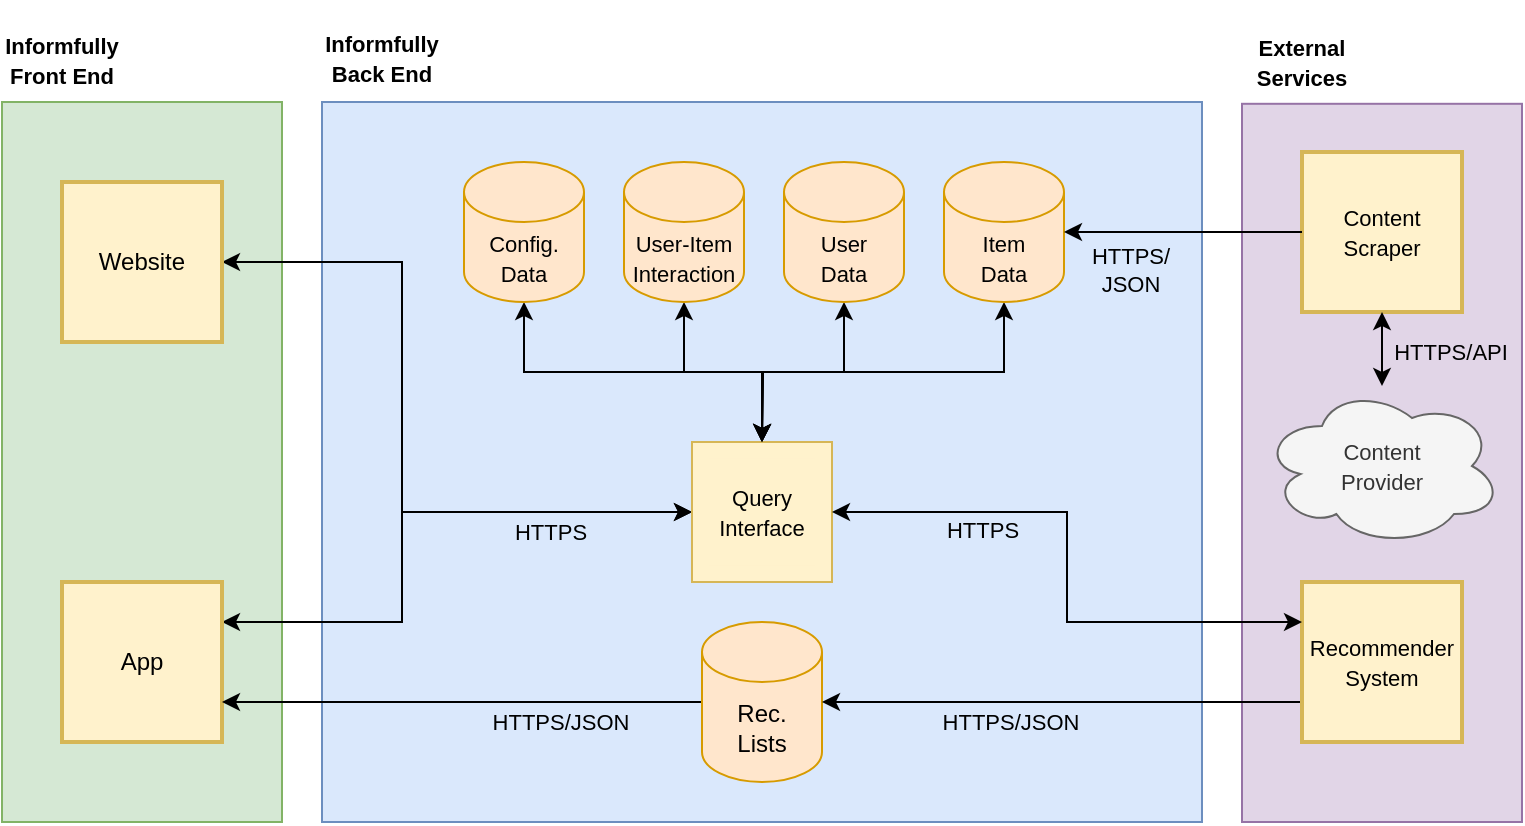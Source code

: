 <mxfile version="26.0.16">
  <diagram id="dHzwJemqmbaH25j9eEfk" name="Page-1">
    <mxGraphModel dx="1668" dy="256" grid="1" gridSize="10" guides="1" tooltips="1" connect="1" arrows="1" fold="1" page="1" pageScale="1" pageWidth="1100" pageHeight="850" math="0" shadow="0">
      <root>
        <mxCell id="0" />
        <mxCell id="1" parent="0" />
        <mxCell id="8fs1fNLYahmGX1iR9yGl-5" value="" style="rounded=0;whiteSpace=wrap;html=1;fillColor=#dae8fc;strokeColor=#6c8ebf;fontStyle=0" parent="1" vertex="1">
          <mxGeometry x="340" y="1114" width="440" height="360" as="geometry" />
        </mxCell>
        <mxCell id="8fs1fNLYahmGX1iR9yGl-14" value="" style="rounded=0;whiteSpace=wrap;html=1;fillColor=#e1d5e7;strokeColor=#9673a6;fontStyle=0" parent="1" vertex="1">
          <mxGeometry x="800" y="1114.9" width="140" height="359.1" as="geometry" />
        </mxCell>
        <mxCell id="8fs1fNLYahmGX1iR9yGl-3" value="" style="rounded=0;whiteSpace=wrap;html=1;fillColor=#d5e8d4;strokeColor=#82b366;fontStyle=0" parent="1" vertex="1">
          <mxGeometry x="180" y="1114" width="140" height="360" as="geometry" />
        </mxCell>
        <mxCell id="8fs1fNLYahmGX1iR9yGl-4" value="&lt;font style=&quot;font-size: 11px&quot;&gt;&lt;br&gt;Informfully&lt;br&gt;Front End&lt;/font&gt;" style="text;html=1;strokeColor=none;fillColor=none;align=center;verticalAlign=middle;whiteSpace=wrap;rounded=0;fontStyle=1" parent="1" vertex="1">
          <mxGeometry x="180" y="1075" width="60" height="21" as="geometry" />
        </mxCell>
        <mxCell id="8fs1fNLYahmGX1iR9yGl-6" value="&lt;font style=&quot;font-size: 11px&quot;&gt;&lt;br&gt;Informfully&lt;br&gt;Back End&lt;/font&gt;&lt;div&gt;&lt;/div&gt;" style="text;html=1;strokeColor=none;fillColor=none;align=center;verticalAlign=middle;whiteSpace=wrap;rounded=0;fontStyle=1" parent="1" vertex="1">
          <mxGeometry x="340" y="1075" width="60" height="20" as="geometry" />
        </mxCell>
        <mxCell id="rVq0KYXmAg18AdFdW1Ko-9" style="edgeStyle=orthogonalEdgeStyle;rounded=0;orthogonalLoop=1;jettySize=auto;html=1;exitX=1;exitY=0.25;exitDx=0;exitDy=0;entryX=0;entryY=0.5;entryDx=0;entryDy=0;startArrow=classic;startFill=1;strokeWidth=1;fontStyle=0" parent="1" source="8fs1fNLYahmGX1iR9yGl-7" target="RlrXOeXsrl_2WmTdLoJ5-54" edge="1">
          <mxGeometry relative="1" as="geometry">
            <Array as="points">
              <mxPoint x="380" y="1374" />
              <mxPoint x="380" y="1319" />
            </Array>
          </mxGeometry>
        </mxCell>
        <mxCell id="8fs1fNLYahmGX1iR9yGl-7" value="App" style="whiteSpace=wrap;html=1;aspect=fixed;fillColor=#fff2cc;strokeColor=#d6b656;strokeWidth=2;fontStyle=0" parent="1" vertex="1">
          <mxGeometry x="210" y="1354" width="80" height="80" as="geometry" />
        </mxCell>
        <mxCell id="rVq0KYXmAg18AdFdW1Ko-8" value="HTTPS" style="edgeStyle=orthogonalEdgeStyle;rounded=0;orthogonalLoop=1;jettySize=auto;html=1;exitX=1;exitY=0.5;exitDx=0;exitDy=0;entryX=0;entryY=0.5;entryDx=0;entryDy=0;startArrow=classic;startFill=1;fontStyle=0;labelBackgroundColor=none;strokeWidth=1;" parent="1" source="8fs1fNLYahmGX1iR9yGl-8" target="RlrXOeXsrl_2WmTdLoJ5-54" edge="1">
          <mxGeometry x="0.611" y="-10" relative="1" as="geometry">
            <Array as="points">
              <mxPoint x="380" y="1194" />
              <mxPoint x="380" y="1319" />
            </Array>
            <mxPoint x="-1" as="offset" />
          </mxGeometry>
        </mxCell>
        <mxCell id="8fs1fNLYahmGX1iR9yGl-8" value="Website" style="whiteSpace=wrap;html=1;aspect=fixed;fillColor=#fff2cc;strokeColor=#d6b656;strokeWidth=2;fontStyle=0" parent="1" vertex="1">
          <mxGeometry x="210" y="1154" width="80" height="80" as="geometry" />
        </mxCell>
        <mxCell id="VuYohTmQw7R1LbdgS85e-53" value="&lt;span&gt;HTTPS/JSON&lt;/span&gt;" style="edgeStyle=orthogonalEdgeStyle;rounded=0;orthogonalLoop=1;jettySize=auto;html=1;entryX=1;entryY=0.75;entryDx=0;entryDy=0;startArrow=none;startFill=0;strokeWidth=1;labelBackgroundColor=none;fontStyle=0" parent="1" source="8fs1fNLYahmGX1iR9yGl-10" target="8fs1fNLYahmGX1iR9yGl-7" edge="1">
          <mxGeometry x="-0.407" y="10" relative="1" as="geometry">
            <mxPoint as="offset" />
            <mxPoint x="440.0" y="952" as="sourcePoint" />
            <mxPoint x="440.0" y="741" as="targetPoint" />
          </mxGeometry>
        </mxCell>
        <mxCell id="8fs1fNLYahmGX1iR9yGl-10" value="Rec.&lt;br&gt;Lists" style="shape=cylinder3;whiteSpace=wrap;html=1;boundedLbl=1;backgroundOutline=1;size=15;fillColor=#ffe6cc;strokeColor=#d79b00;fontStyle=0" parent="1" vertex="1">
          <mxGeometry x="530" y="1374" width="60" height="80" as="geometry" />
        </mxCell>
        <mxCell id="8fs1fNLYahmGX1iR9yGl-15" value="&lt;font style=&quot;font-size: 11px&quot;&gt;External&lt;br&gt;Services&lt;/font&gt;" style="text;html=1;strokeColor=none;fillColor=none;align=center;verticalAlign=middle;whiteSpace=wrap;rounded=0;fontStyle=1" parent="1" vertex="1">
          <mxGeometry x="800" y="1084" width="60" height="20" as="geometry" />
        </mxCell>
        <mxCell id="8fs1fNLYahmGX1iR9yGl-21" value="&lt;font style=&quot;font-size: 11px&quot;&gt;Content&lt;br&gt;Provider&lt;/font&gt;" style="ellipse;shape=cloud;whiteSpace=wrap;html=1;fillColor=#f5f5f5;strokeColor=#666666;fontColor=#333333;fontStyle=0" parent="1" vertex="1">
          <mxGeometry x="810" y="1256" width="120" height="80" as="geometry" />
        </mxCell>
        <mxCell id="rVq0KYXmAg18AdFdW1Ko-22" style="edgeStyle=orthogonalEdgeStyle;rounded=0;orthogonalLoop=1;jettySize=auto;html=1;exitX=0.5;exitY=1;exitDx=0;exitDy=0;exitPerimeter=0;strokeWidth=1;startArrow=classic;startFill=1;fontStyle=0" parent="1" source="VuYohTmQw7R1LbdgS85e-39" target="RlrXOeXsrl_2WmTdLoJ5-54" edge="1">
          <mxGeometry relative="1" as="geometry" />
        </mxCell>
        <mxCell id="VuYohTmQw7R1LbdgS85e-39" value="&lt;font style=&quot;font-size: 11px&quot;&gt;User-Item&lt;br&gt;Interaction&lt;/font&gt;" style="shape=cylinder3;whiteSpace=wrap;html=1;boundedLbl=1;backgroundOutline=1;size=15;fillColor=#ffe6cc;strokeColor=#d79b00;fontStyle=0" parent="1" vertex="1">
          <mxGeometry x="491" y="1144" width="60" height="70" as="geometry" />
        </mxCell>
        <mxCell id="RlrXOeXsrl_2WmTdLoJ5-109" style="edgeStyle=orthogonalEdgeStyle;rounded=0;orthogonalLoop=1;jettySize=auto;html=1;entryX=1;entryY=0.5;entryDx=0;entryDy=0;entryPerimeter=0;startArrow=none;startFill=0;exitX=0;exitY=0.75;exitDx=0;exitDy=0;fontStyle=0;strokeWidth=1;" parent="1" source="3Y32yFuNBzq6Wi7v2W6P-1" target="8fs1fNLYahmGX1iR9yGl-10" edge="1">
          <mxGeometry relative="1" as="geometry">
            <Array as="points">
              <mxPoint x="850" y="1414" />
              <mxPoint x="850" y="1414" />
            </Array>
          </mxGeometry>
        </mxCell>
        <mxCell id="RlrXOeXsrl_2WmTdLoJ5-110" value="HTTPS/JSON" style="edgeLabel;html=1;align=center;verticalAlign=middle;resizable=0;points=[];fontStyle=0;labelBackgroundColor=none;" parent="RlrXOeXsrl_2WmTdLoJ5-109" vertex="1" connectable="0">
          <mxGeometry x="-0.332" y="3" relative="1" as="geometry">
            <mxPoint x="-93" y="7" as="offset" />
          </mxGeometry>
        </mxCell>
        <mxCell id="3Y32yFuNBzq6Wi7v2W6P-1" value="&lt;font style=&quot;font-size: 11px&quot;&gt;Recommender&lt;br&gt;System&lt;/font&gt;" style="whiteSpace=wrap;html=1;aspect=fixed;fillColor=#fff2cc;strokeColor=#d6b656;strokeWidth=2;fontStyle=0" parent="1" vertex="1">
          <mxGeometry x="830" y="1354" width="80" height="80" as="geometry" />
        </mxCell>
        <mxCell id="RlrXOeXsrl_2WmTdLoJ5-6" value="" style="group;strokeWidth=2;fontStyle=0" parent="1" vertex="1" connectable="0">
          <mxGeometry x="830" y="1139" width="80" height="80" as="geometry" />
        </mxCell>
        <mxCell id="l8Eap2Fb8E5uMKO9X7CK-8" value="" style="rounded=0;whiteSpace=wrap;html=1;fillColor=#fff2cc;strokeColor=#d6b656;strokeWidth=2;fontStyle=0" parent="RlrXOeXsrl_2WmTdLoJ5-6" vertex="1">
          <mxGeometry width="80" height="80" as="geometry" />
        </mxCell>
        <mxCell id="8fs1fNLYahmGX1iR9yGl-17" value="&lt;font style=&quot;font-size: 11px&quot;&gt;Content&lt;br&gt;Scraper&lt;/font&gt;" style="whiteSpace=wrap;html=1;aspect=fixed;fillColor=#fff2cc;strokeColor=none;fontStyle=0" parent="RlrXOeXsrl_2WmTdLoJ5-6" vertex="1">
          <mxGeometry x="5" y="5" width="70" height="70" as="geometry" />
        </mxCell>
        <mxCell id="RlrXOeXsrl_2WmTdLoJ5-107" value="" style="group;fontStyle=0" parent="1" vertex="1" connectable="0">
          <mxGeometry x="525" y="1284" width="70" height="70" as="geometry" />
        </mxCell>
        <mxCell id="RlrXOeXsrl_2WmTdLoJ5-54" value="" style="rounded=0;whiteSpace=wrap;html=1;fillColor=#fff2cc;strokeColor=#d6b656;fontStyle=0" parent="RlrXOeXsrl_2WmTdLoJ5-107" vertex="1">
          <mxGeometry width="70" height="70" as="geometry" />
        </mxCell>
        <mxCell id="RlrXOeXsrl_2WmTdLoJ5-55" value="&lt;font style=&quot;font-size: 11px&quot;&gt;Query Interface&lt;/font&gt;" style="whiteSpace=wrap;html=1;aspect=fixed;fillColor=#fff2cc;strokeColor=none;fontStyle=0" parent="RlrXOeXsrl_2WmTdLoJ5-107" vertex="1">
          <mxGeometry x="8.205" y="8.205" width="53.594" height="53.594" as="geometry" />
        </mxCell>
        <mxCell id="rVq0KYXmAg18AdFdW1Ko-24" style="edgeStyle=orthogonalEdgeStyle;rounded=0;orthogonalLoop=1;jettySize=auto;html=1;exitX=0.5;exitY=1;exitDx=0;exitDy=0;exitPerimeter=0;strokeWidth=1;startArrow=classic;startFill=1;fontStyle=0" parent="1" source="VuYohTmQw7R1LbdgS85e-35" edge="1">
          <mxGeometry relative="1" as="geometry">
            <mxPoint x="560" y="1284" as="targetPoint" />
          </mxGeometry>
        </mxCell>
        <mxCell id="VuYohTmQw7R1LbdgS85e-35" value="&lt;font style=&quot;font-size: 11px&quot;&gt;Item&lt;br&gt;Data&lt;/font&gt;" style="shape=cylinder3;whiteSpace=wrap;html=1;boundedLbl=1;backgroundOutline=1;size=15;fillColor=#ffe6cc;strokeColor=#d79b00;fontStyle=0" parent="1" vertex="1">
          <mxGeometry x="651" y="1144" width="60" height="70" as="geometry" />
        </mxCell>
        <mxCell id="rVq0KYXmAg18AdFdW1Ko-23" style="edgeStyle=orthogonalEdgeStyle;rounded=0;orthogonalLoop=1;jettySize=auto;html=1;exitX=0.5;exitY=1;exitDx=0;exitDy=0;exitPerimeter=0;strokeWidth=1;startArrow=classic;startFill=1;fontStyle=0" parent="1" source="RlrXOeXsrl_2WmTdLoJ5-88" edge="1">
          <mxGeometry relative="1" as="geometry">
            <mxPoint x="560" y="1284" as="targetPoint" />
          </mxGeometry>
        </mxCell>
        <mxCell id="RlrXOeXsrl_2WmTdLoJ5-88" value="&lt;font style=&quot;font-size: 11px&quot;&gt;User&lt;br&gt;Data&lt;/font&gt;" style="shape=cylinder3;whiteSpace=wrap;html=1;boundedLbl=1;backgroundOutline=1;size=15;fillColor=#ffe6cc;strokeColor=#d79b00;fontStyle=0" parent="1" vertex="1">
          <mxGeometry x="571" y="1144" width="60" height="70" as="geometry" />
        </mxCell>
        <mxCell id="RlrXOeXsrl_2WmTdLoJ5-124" style="edgeStyle=orthogonalEdgeStyle;rounded=0;orthogonalLoop=1;jettySize=auto;html=1;exitX=0;exitY=0.5;exitDx=0;exitDy=0;entryX=1;entryY=0.5;entryDx=0;entryDy=0;entryPerimeter=0;startArrow=none;startFill=0;endArrow=classic;endFill=1;strokeWidth=1;fontStyle=0" parent="1" source="l8Eap2Fb8E5uMKO9X7CK-8" target="VuYohTmQw7R1LbdgS85e-35" edge="1">
          <mxGeometry relative="1" as="geometry" />
        </mxCell>
        <mxCell id="rVq0KYXmAg18AdFdW1Ko-28" value="HTTPS/&lt;br&gt;JSON" style="edgeLabel;html=1;align=center;verticalAlign=middle;resizable=0;points=[];fontStyle=0;labelBackgroundColor=none;" parent="RlrXOeXsrl_2WmTdLoJ5-124" vertex="1" connectable="0">
          <mxGeometry x="-0.177" y="-4" relative="1" as="geometry">
            <mxPoint x="-37" y="23" as="offset" />
          </mxGeometry>
        </mxCell>
        <mxCell id="rVq0KYXmAg18AdFdW1Ko-21" style="edgeStyle=orthogonalEdgeStyle;rounded=0;orthogonalLoop=1;jettySize=auto;html=1;exitX=0.5;exitY=1;exitDx=0;exitDy=0;exitPerimeter=0;entryX=0.5;entryY=0;entryDx=0;entryDy=0;strokeWidth=1;startArrow=classic;startFill=1;fontStyle=0" parent="1" source="KITK377uDEQygHuFV2bt-1" target="RlrXOeXsrl_2WmTdLoJ5-54" edge="1">
          <mxGeometry relative="1" as="geometry" />
        </mxCell>
        <mxCell id="KITK377uDEQygHuFV2bt-1" value="&lt;span style=&quot;font-size: 11px&quot;&gt;Config.&lt;br&gt;Data&lt;br&gt;&lt;/span&gt;" style="shape=cylinder3;whiteSpace=wrap;html=1;boundedLbl=1;backgroundOutline=1;size=15;fillColor=#ffe6cc;strokeColor=#d79b00;fontStyle=0" parent="1" vertex="1">
          <mxGeometry x="411" y="1144" width="60" height="70" as="geometry" />
        </mxCell>
        <mxCell id="rVq0KYXmAg18AdFdW1Ko-11" style="edgeStyle=orthogonalEdgeStyle;rounded=0;orthogonalLoop=1;jettySize=auto;html=1;exitX=0.5;exitY=1;exitDx=0;exitDy=0;strokeWidth=1;startArrow=classic;startFill=1;fontStyle=0" parent="1" source="l8Eap2Fb8E5uMKO9X7CK-8" target="8fs1fNLYahmGX1iR9yGl-21" edge="1">
          <mxGeometry relative="1" as="geometry" />
        </mxCell>
        <mxCell id="rVq0KYXmAg18AdFdW1Ko-12" value="HTTPS/API" style="edgeLabel;html=1;align=center;verticalAlign=middle;resizable=0;points=[];fontStyle=0;labelBackgroundColor=none;" parent="rVq0KYXmAg18AdFdW1Ko-11" vertex="1" connectable="0">
          <mxGeometry x="0.6" y="2" relative="1" as="geometry">
            <mxPoint x="32" y="-9" as="offset" />
          </mxGeometry>
        </mxCell>
        <mxCell id="rVq0KYXmAg18AdFdW1Ko-25" style="edgeStyle=orthogonalEdgeStyle;rounded=0;orthogonalLoop=1;jettySize=auto;html=1;exitX=1;exitY=0.5;exitDx=0;exitDy=0;entryX=0;entryY=0.25;entryDx=0;entryDy=0;strokeWidth=1;startArrow=classic;startFill=1;fontStyle=0" parent="1" source="RlrXOeXsrl_2WmTdLoJ5-54" target="3Y32yFuNBzq6Wi7v2W6P-1" edge="1">
          <mxGeometry relative="1" as="geometry" />
        </mxCell>
        <mxCell id="rVq0KYXmAg18AdFdW1Ko-26" value="&lt;span&gt;HTTPS&lt;/span&gt;" style="edgeLabel;html=1;align=center;verticalAlign=middle;resizable=0;points=[];labelBackgroundColor=none;fontStyle=0" parent="rVq0KYXmAg18AdFdW1Ko-25" vertex="1" connectable="0">
          <mxGeometry x="-0.395" y="1" relative="1" as="geometry">
            <mxPoint x="-13" y="10" as="offset" />
          </mxGeometry>
        </mxCell>
      </root>
    </mxGraphModel>
  </diagram>
</mxfile>

